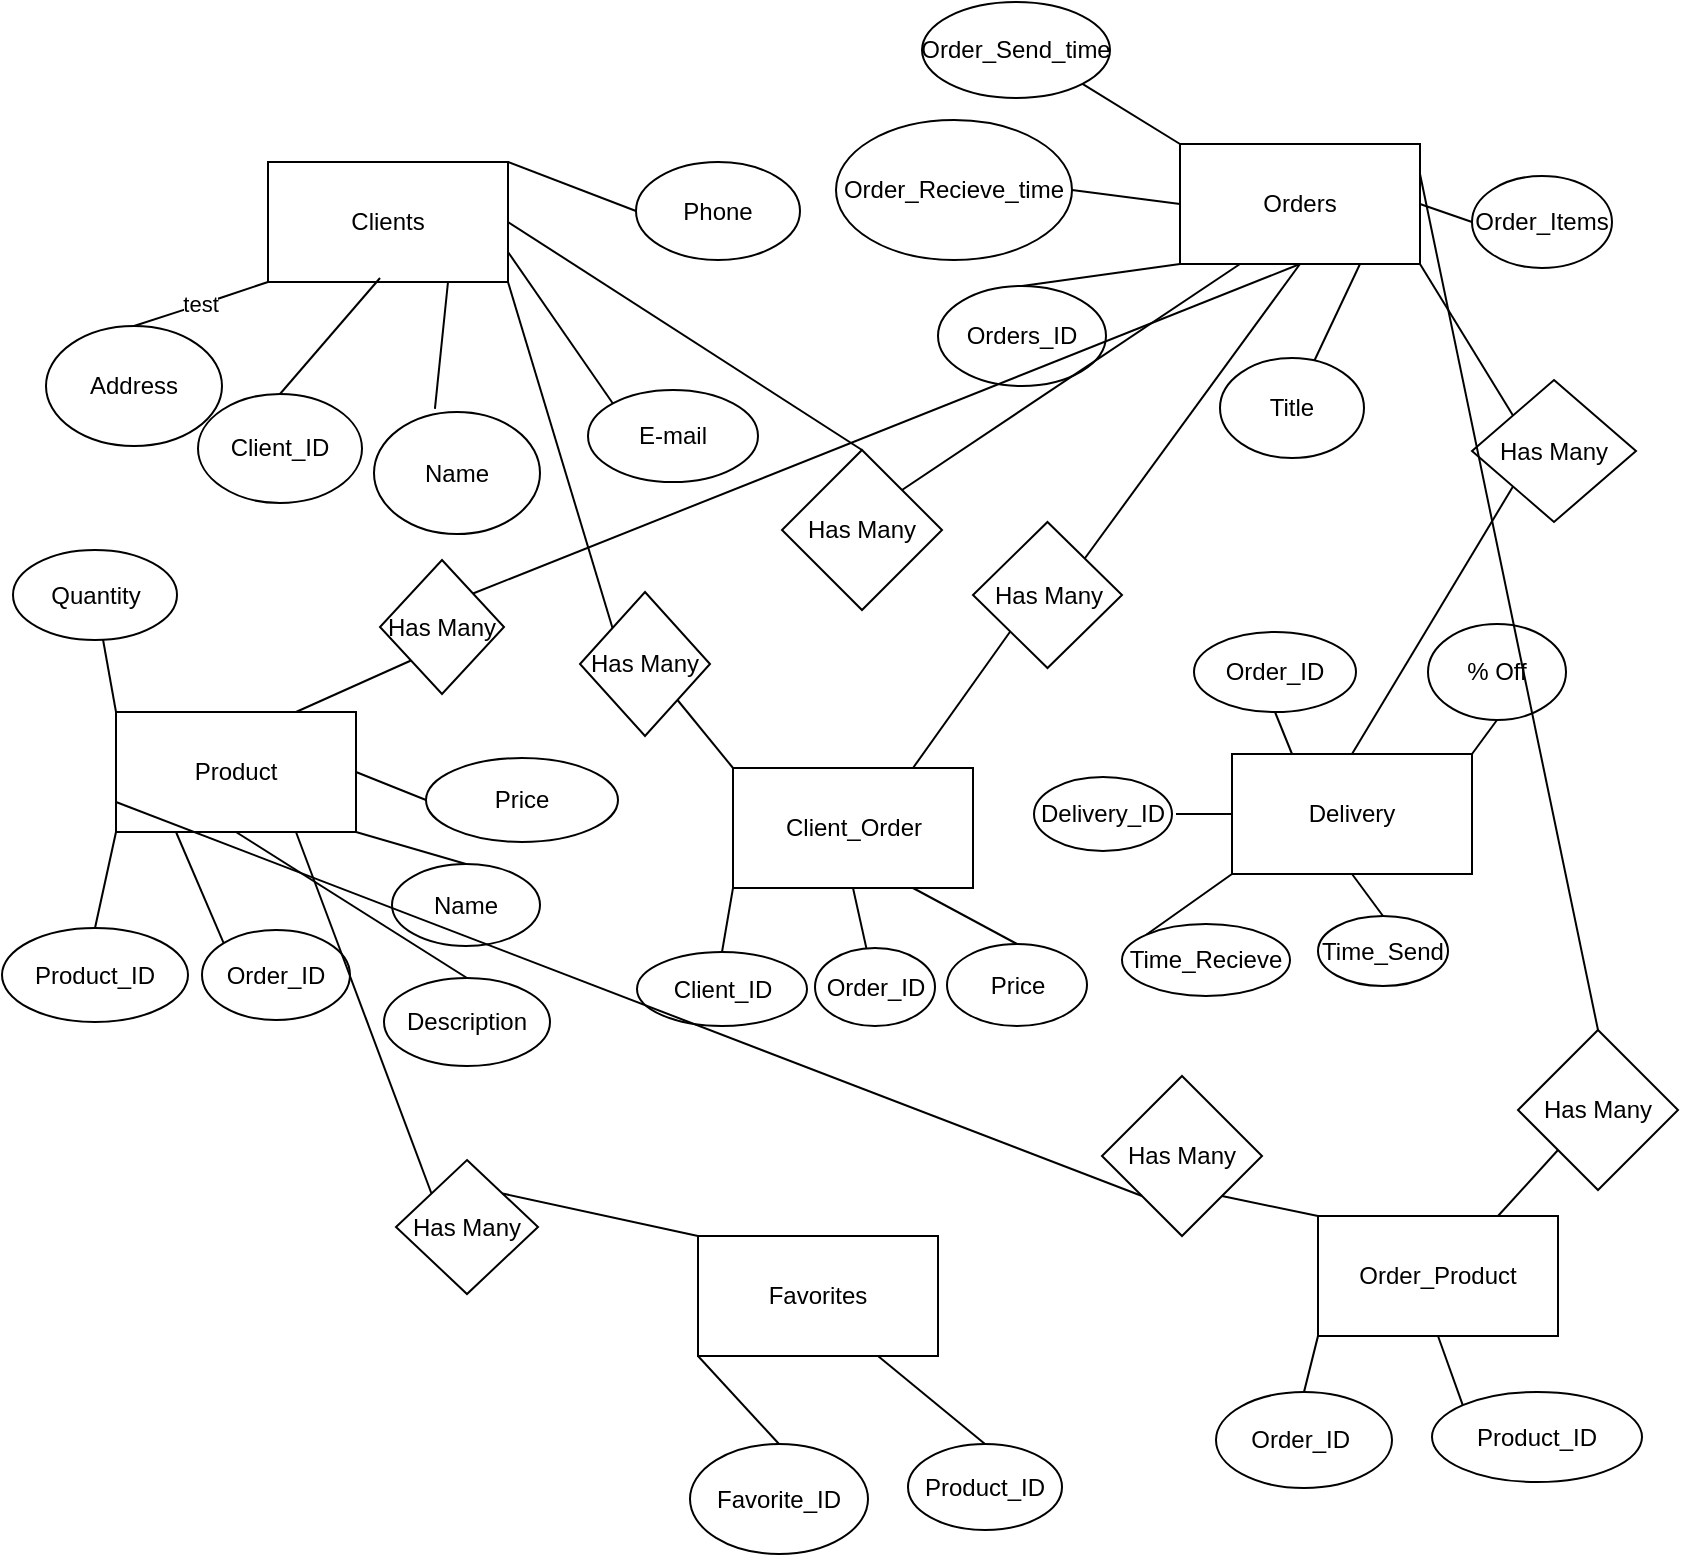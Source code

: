 <mxfile version="13.9.5" type="device" pages="3"><diagram id="uLTX1lCJUr5ZtQ8VdysG" name="conceptual"><mxGraphModel dx="1022" dy="775" grid="0" gridSize="10" guides="1" tooltips="1" connect="1" arrows="1" fold="1" page="1" pageScale="1" pageWidth="850" pageHeight="1100" math="0" shadow="0"><root><mxCell id="V4UE_B5dl6rUkUvtkfl4-0"/><mxCell id="V4UE_B5dl6rUkUvtkfl4-1" parent="V4UE_B5dl6rUkUvtkfl4-0"/><mxCell id="V4UE_B5dl6rUkUvtkfl4-2" value="Clients" style="rounded=0;whiteSpace=wrap;html=1;" parent="V4UE_B5dl6rUkUvtkfl4-1" vertex="1"><mxGeometry x="141" y="98" width="120" height="60" as="geometry"/></mxCell><mxCell id="V4UE_B5dl6rUkUvtkfl4-3" value="Client_ID" style="ellipse;whiteSpace=wrap;html=1;" parent="V4UE_B5dl6rUkUvtkfl4-1" vertex="1"><mxGeometry x="106" y="214" width="82" height="54.5" as="geometry"/></mxCell><mxCell id="V4UE_B5dl6rUkUvtkfl4-5" value="" style="endArrow=none;html=1;exitX=0.5;exitY=0;exitDx=0;exitDy=0;" parent="V4UE_B5dl6rUkUvtkfl4-1" source="V4UE_B5dl6rUkUvtkfl4-3" edge="1"><mxGeometry width="50" height="50" relative="1" as="geometry"><mxPoint x="194.587" y="232.87" as="sourcePoint"/><mxPoint x="197" y="156" as="targetPoint"/><Array as="points"/></mxGeometry></mxCell><mxCell id="V4UE_B5dl6rUkUvtkfl4-7" value="" style="endArrow=none;html=1;entryX=0.75;entryY=1;entryDx=0;entryDy=0;exitX=0.367;exitY=-0.025;exitDx=0;exitDy=0;exitPerimeter=0;" parent="V4UE_B5dl6rUkUvtkfl4-1" source="V4UE_B5dl6rUkUvtkfl4-8" target="V4UE_B5dl6rUkUvtkfl4-2" edge="1"><mxGeometry width="50" height="50" relative="1" as="geometry"><mxPoint x="282" y="237" as="sourcePoint"/><mxPoint x="544" y="240" as="targetPoint"/></mxGeometry></mxCell><mxCell id="V4UE_B5dl6rUkUvtkfl4-8" value="Name" style="ellipse;whiteSpace=wrap;html=1;" parent="V4UE_B5dl6rUkUvtkfl4-1" vertex="1"><mxGeometry x="194" y="223" width="83" height="61" as="geometry"/></mxCell><mxCell id="utirNrAGihdilVj9vRhT-0" value="" style="endArrow=none;html=1;entryX=1;entryY=0.75;entryDx=0;entryDy=0;exitX=0;exitY=0;exitDx=0;exitDy=0;" parent="V4UE_B5dl6rUkUvtkfl4-1" source="utirNrAGihdilVj9vRhT-1" target="V4UE_B5dl6rUkUvtkfl4-2" edge="1"><mxGeometry width="50" height="50" relative="1" as="geometry"><mxPoint x="358" y="186" as="sourcePoint"/><mxPoint x="315" y="115" as="targetPoint"/></mxGeometry></mxCell><mxCell id="utirNrAGihdilVj9vRhT-1" value="E-mail" style="ellipse;whiteSpace=wrap;html=1;" parent="V4UE_B5dl6rUkUvtkfl4-1" vertex="1"><mxGeometry x="301" y="212" width="85" height="46" as="geometry"/></mxCell><mxCell id="UKPMfQ0-26wTVJDd7YQS-0" value="" style="endArrow=none;html=1;entryX=1;entryY=0;entryDx=0;entryDy=0;exitX=0;exitY=0.5;exitDx=0;exitDy=0;" parent="V4UE_B5dl6rUkUvtkfl4-1" source="UKPMfQ0-26wTVJDd7YQS-1" target="V4UE_B5dl6rUkUvtkfl4-2" edge="1"><mxGeometry width="50" height="50" relative="1" as="geometry"><mxPoint x="387" y="141" as="sourcePoint"/><mxPoint x="449" y="244" as="targetPoint"/></mxGeometry></mxCell><mxCell id="UKPMfQ0-26wTVJDd7YQS-1" value="Phone" style="ellipse;whiteSpace=wrap;html=1;" parent="V4UE_B5dl6rUkUvtkfl4-1" vertex="1"><mxGeometry x="325" y="98" width="82" height="49" as="geometry"/></mxCell><mxCell id="erV44_aKZF13cq0_io4W-0" value="Address" style="ellipse;whiteSpace=wrap;html=1;" parent="V4UE_B5dl6rUkUvtkfl4-1" vertex="1"><mxGeometry x="30" y="180" width="88" height="60" as="geometry"/></mxCell><mxCell id="mYvUrOUKvl1eMmnlK2W4-1" value="test" style="endArrow=none;html=1;entryX=0.5;entryY=0;entryDx=0;entryDy=0;exitX=0;exitY=1;exitDx=0;exitDy=0;" parent="V4UE_B5dl6rUkUvtkfl4-1" source="V4UE_B5dl6rUkUvtkfl4-2" target="erV44_aKZF13cq0_io4W-0" edge="1"><mxGeometry width="50" height="50" relative="1" as="geometry"><mxPoint x="399" y="294" as="sourcePoint"/><mxPoint x="449" y="244" as="targetPoint"/><Array as="points"><mxPoint x="108" y="169"/></Array></mxGeometry></mxCell><mxCell id="UZPzLXozctMhy_09a7sV-0" value="Orders" style="rounded=0;whiteSpace=wrap;html=1;" parent="V4UE_B5dl6rUkUvtkfl4-1" vertex="1"><mxGeometry x="597" y="89" width="120" height="60" as="geometry"/></mxCell><mxCell id="UZPzLXozctMhy_09a7sV-1" value="Orders_ID" style="ellipse;whiteSpace=wrap;html=1;" parent="V4UE_B5dl6rUkUvtkfl4-1" vertex="1"><mxGeometry x="476" y="160" width="84" height="50" as="geometry"/></mxCell><mxCell id="2cTo2NlsbHge1KN-rXXN-0" value="Title" style="ellipse;whiteSpace=wrap;html=1;" parent="V4UE_B5dl6rUkUvtkfl4-1" vertex="1"><mxGeometry x="617" y="196" width="72" height="50" as="geometry"/></mxCell><mxCell id="2cTo2NlsbHge1KN-rXXN-2" value="" style="endArrow=none;html=1;entryX=0;entryY=1;entryDx=0;entryDy=0;exitX=0.5;exitY=0;exitDx=0;exitDy=0;" parent="V4UE_B5dl6rUkUvtkfl4-1" source="UZPzLXozctMhy_09a7sV-1" target="UZPzLXozctMhy_09a7sV-0" edge="1"><mxGeometry width="50" height="50" relative="1" as="geometry"><mxPoint x="393" y="294" as="sourcePoint"/><mxPoint x="443" y="244" as="targetPoint"/></mxGeometry></mxCell><mxCell id="2cTo2NlsbHge1KN-rXXN-3" value="" style="endArrow=none;html=1;entryX=0.75;entryY=1;entryDx=0;entryDy=0;" parent="V4UE_B5dl6rUkUvtkfl4-1" source="2cTo2NlsbHge1KN-rXXN-0" target="UZPzLXozctMhy_09a7sV-0" edge="1"><mxGeometry width="50" height="50" relative="1" as="geometry"><mxPoint x="393" y="294" as="sourcePoint"/><mxPoint x="443" y="244" as="targetPoint"/></mxGeometry></mxCell><mxCell id="sVTd34g4Ig3LnyccyhRY-0" value="Order_Items" style="ellipse;whiteSpace=wrap;html=1;" parent="V4UE_B5dl6rUkUvtkfl4-1" vertex="1"><mxGeometry x="743" y="105" width="70" height="46" as="geometry"/></mxCell><mxCell id="sVTd34g4Ig3LnyccyhRY-1" value="" style="endArrow=none;html=1;entryX=1;entryY=0.5;entryDx=0;entryDy=0;exitX=0;exitY=0.5;exitDx=0;exitDy=0;" parent="V4UE_B5dl6rUkUvtkfl4-1" source="sVTd34g4Ig3LnyccyhRY-0" target="UZPzLXozctMhy_09a7sV-0" edge="1"><mxGeometry width="50" height="50" relative="1" as="geometry"><mxPoint x="393" y="294" as="sourcePoint"/><mxPoint x="443" y="244" as="targetPoint"/></mxGeometry></mxCell><mxCell id="EYGY8-a72o-8czjH5eSC-0" value="Order_Recieve_time" style="ellipse;whiteSpace=wrap;html=1;" parent="V4UE_B5dl6rUkUvtkfl4-1" vertex="1"><mxGeometry x="425" y="77" width="118" height="70" as="geometry"/></mxCell><mxCell id="EYGY8-a72o-8czjH5eSC-1" value="" style="endArrow=none;html=1;entryX=0;entryY=0.5;entryDx=0;entryDy=0;exitX=1;exitY=0.5;exitDx=0;exitDy=0;" parent="V4UE_B5dl6rUkUvtkfl4-1" source="EYGY8-a72o-8czjH5eSC-0" target="UZPzLXozctMhy_09a7sV-0" edge="1"><mxGeometry width="50" height="50" relative="1" as="geometry"><mxPoint x="393" y="294" as="sourcePoint"/><mxPoint x="443" y="244" as="targetPoint"/></mxGeometry></mxCell><mxCell id="EYGY8-a72o-8czjH5eSC-2" value="&lt;span&gt;Order_Send_time&lt;/span&gt;" style="ellipse;whiteSpace=wrap;html=1;" parent="V4UE_B5dl6rUkUvtkfl4-1" vertex="1"><mxGeometry x="468" y="18" width="94" height="48" as="geometry"/></mxCell><mxCell id="EYGY8-a72o-8czjH5eSC-4" value="" style="endArrow=none;html=1;entryX=0;entryY=0;entryDx=0;entryDy=0;exitX=1;exitY=1;exitDx=0;exitDy=0;" parent="V4UE_B5dl6rUkUvtkfl4-1" source="EYGY8-a72o-8czjH5eSC-2" target="UZPzLXozctMhy_09a7sV-0" edge="1"><mxGeometry width="50" height="50" relative="1" as="geometry"><mxPoint x="393" y="294" as="sourcePoint"/><mxPoint x="443" y="244" as="targetPoint"/></mxGeometry></mxCell><mxCell id="EYGY8-a72o-8czjH5eSC-6" value="Has Many" style="rhombus;whiteSpace=wrap;html=1;" parent="V4UE_B5dl6rUkUvtkfl4-1" vertex="1"><mxGeometry x="398" y="242" width="80" height="80" as="geometry"/></mxCell><mxCell id="EYGY8-a72o-8czjH5eSC-7" value="" style="endArrow=none;html=1;entryX=1;entryY=0.5;entryDx=0;entryDy=0;exitX=0.5;exitY=0;exitDx=0;exitDy=0;" parent="V4UE_B5dl6rUkUvtkfl4-1" source="EYGY8-a72o-8czjH5eSC-6" target="V4UE_B5dl6rUkUvtkfl4-2" edge="1"><mxGeometry width="50" height="50" relative="1" as="geometry"><mxPoint x="393" y="294" as="sourcePoint"/><mxPoint x="265" y="130" as="targetPoint"/></mxGeometry></mxCell><mxCell id="EYGY8-a72o-8czjH5eSC-8" value="" style="endArrow=none;html=1;entryX=0.25;entryY=1;entryDx=0;entryDy=0;exitX=1;exitY=0;exitDx=0;exitDy=0;" parent="V4UE_B5dl6rUkUvtkfl4-1" source="EYGY8-a72o-8czjH5eSC-6" target="UZPzLXozctMhy_09a7sV-0" edge="1"><mxGeometry width="50" height="50" relative="1" as="geometry"><mxPoint x="393" y="294" as="sourcePoint"/><mxPoint x="443" y="244" as="targetPoint"/></mxGeometry></mxCell><mxCell id="t-dnExVNBHu8R88R1Xwa-0" value="Product" style="rounded=0;whiteSpace=wrap;html=1;" parent="V4UE_B5dl6rUkUvtkfl4-1" vertex="1"><mxGeometry x="65" y="373" width="120" height="60" as="geometry"/></mxCell><mxCell id="DBI4jLhs9RibsVm_Lzsq-0" value="Product_ID" style="ellipse;whiteSpace=wrap;html=1;" parent="V4UE_B5dl6rUkUvtkfl4-1" vertex="1"><mxGeometry x="8" y="481" width="93" height="47" as="geometry"/></mxCell><mxCell id="DBI4jLhs9RibsVm_Lzsq-1" value="" style="endArrow=none;html=1;entryX=0;entryY=1;entryDx=0;entryDy=0;exitX=0.5;exitY=0;exitDx=0;exitDy=0;" parent="V4UE_B5dl6rUkUvtkfl4-1" source="DBI4jLhs9RibsVm_Lzsq-0" target="t-dnExVNBHu8R88R1Xwa-0" edge="1"><mxGeometry width="50" height="50" relative="1" as="geometry"><mxPoint x="393" y="453" as="sourcePoint"/><mxPoint x="443" y="403" as="targetPoint"/></mxGeometry></mxCell><mxCell id="DBI4jLhs9RibsVm_Lzsq-2" value="Name" style="ellipse;whiteSpace=wrap;html=1;" parent="V4UE_B5dl6rUkUvtkfl4-1" vertex="1"><mxGeometry x="203" y="449" width="74" height="41" as="geometry"/></mxCell><mxCell id="DBI4jLhs9RibsVm_Lzsq-3" value="Order_ID" style="ellipse;whiteSpace=wrap;html=1;" parent="V4UE_B5dl6rUkUvtkfl4-1" vertex="1"><mxGeometry x="108" y="482" width="74" height="45" as="geometry"/></mxCell><mxCell id="DBI4jLhs9RibsVm_Lzsq-4" value="" style="endArrow=none;html=1;entryX=0.25;entryY=1;entryDx=0;entryDy=0;exitX=0;exitY=0;exitDx=0;exitDy=0;" parent="V4UE_B5dl6rUkUvtkfl4-1" source="DBI4jLhs9RibsVm_Lzsq-3" target="t-dnExVNBHu8R88R1Xwa-0" edge="1"><mxGeometry width="50" height="50" relative="1" as="geometry"><mxPoint x="393" y="453" as="sourcePoint"/><mxPoint x="443" y="403" as="targetPoint"/></mxGeometry></mxCell><mxCell id="ZZ3ZRHkZU0GvOvQXqEBO-0" value="" style="endArrow=none;html=1;entryX=1;entryY=1;entryDx=0;entryDy=0;exitX=0.5;exitY=0;exitDx=0;exitDy=0;" parent="V4UE_B5dl6rUkUvtkfl4-1" source="DBI4jLhs9RibsVm_Lzsq-2" target="t-dnExVNBHu8R88R1Xwa-0" edge="1"><mxGeometry width="50" height="50" relative="1" as="geometry"><mxPoint x="393" y="453" as="sourcePoint"/><mxPoint x="443" y="403" as="targetPoint"/></mxGeometry></mxCell><mxCell id="ZZ3ZRHkZU0GvOvQXqEBO-1" value="Description" style="ellipse;whiteSpace=wrap;html=1;" parent="V4UE_B5dl6rUkUvtkfl4-1" vertex="1"><mxGeometry x="199" y="506" width="83" height="44" as="geometry"/></mxCell><mxCell id="ZZ3ZRHkZU0GvOvQXqEBO-2" value="" style="endArrow=none;html=1;entryX=0.5;entryY=1;entryDx=0;entryDy=0;exitX=0.5;exitY=0;exitDx=0;exitDy=0;" parent="V4UE_B5dl6rUkUvtkfl4-1" source="ZZ3ZRHkZU0GvOvQXqEBO-1" target="t-dnExVNBHu8R88R1Xwa-0" edge="1"><mxGeometry width="50" height="50" relative="1" as="geometry"><mxPoint x="393" y="453" as="sourcePoint"/><mxPoint x="443" y="403" as="targetPoint"/></mxGeometry></mxCell><mxCell id="ZZ3ZRHkZU0GvOvQXqEBO-3" value="Price" style="ellipse;whiteSpace=wrap;html=1;" parent="V4UE_B5dl6rUkUvtkfl4-1" vertex="1"><mxGeometry x="220" y="396" width="96" height="42" as="geometry"/></mxCell><mxCell id="ZZ3ZRHkZU0GvOvQXqEBO-4" value="" style="endArrow=none;html=1;entryX=1;entryY=0.5;entryDx=0;entryDy=0;exitX=0;exitY=0.5;exitDx=0;exitDy=0;" parent="V4UE_B5dl6rUkUvtkfl4-1" source="ZZ3ZRHkZU0GvOvQXqEBO-3" target="t-dnExVNBHu8R88R1Xwa-0" edge="1"><mxGeometry width="50" height="50" relative="1" as="geometry"><mxPoint x="393" y="453" as="sourcePoint"/><mxPoint x="186" y="410" as="targetPoint"/></mxGeometry></mxCell><mxCell id="ZZ3ZRHkZU0GvOvQXqEBO-5" value="Client_Order" style="rounded=0;whiteSpace=wrap;html=1;" parent="V4UE_B5dl6rUkUvtkfl4-1" vertex="1"><mxGeometry x="373.5" y="401" width="120" height="60" as="geometry"/></mxCell><mxCell id="w2emPNN_6AhwVCYSzcVy-0" value="Client_ID" style="ellipse;whiteSpace=wrap;html=1;" parent="V4UE_B5dl6rUkUvtkfl4-1" vertex="1"><mxGeometry x="325.5" y="493" width="85" height="37" as="geometry"/></mxCell><mxCell id="w2emPNN_6AhwVCYSzcVy-1" value="" style="endArrow=none;html=1;entryX=0;entryY=1;entryDx=0;entryDy=0;exitX=0.5;exitY=0;exitDx=0;exitDy=0;" parent="V4UE_B5dl6rUkUvtkfl4-1" source="w2emPNN_6AhwVCYSzcVy-0" target="ZZ3ZRHkZU0GvOvQXqEBO-5" edge="1"><mxGeometry width="50" height="50" relative="1" as="geometry"><mxPoint x="393.5" y="400" as="sourcePoint"/><mxPoint x="443.5" y="350" as="targetPoint"/></mxGeometry></mxCell><mxCell id="w2emPNN_6AhwVCYSzcVy-2" value="" style="endArrow=none;html=1;exitX=0.5;exitY=1;exitDx=0;exitDy=0;" parent="V4UE_B5dl6rUkUvtkfl4-1" source="ZZ3ZRHkZU0GvOvQXqEBO-5" target="w2emPNN_6AhwVCYSzcVy-3" edge="1"><mxGeometry width="50" height="50" relative="1" as="geometry"><mxPoint x="393.5" y="400" as="sourcePoint"/><mxPoint x="443.5" y="350" as="targetPoint"/></mxGeometry></mxCell><mxCell id="w2emPNN_6AhwVCYSzcVy-3" value="Order_ID" style="ellipse;whiteSpace=wrap;html=1;" parent="V4UE_B5dl6rUkUvtkfl4-1" vertex="1"><mxGeometry x="414.5" y="491" width="60" height="39" as="geometry"/></mxCell><mxCell id="w2emPNN_6AhwVCYSzcVy-4" value="Price&lt;br&gt;" style="ellipse;whiteSpace=wrap;html=1;" parent="V4UE_B5dl6rUkUvtkfl4-1" vertex="1"><mxGeometry x="480.5" y="489" width="70" height="41" as="geometry"/></mxCell><mxCell id="w2emPNN_6AhwVCYSzcVy-5" value="" style="endArrow=none;html=1;exitX=0.75;exitY=1;exitDx=0;exitDy=0;entryX=0.5;entryY=0;entryDx=0;entryDy=0;" parent="V4UE_B5dl6rUkUvtkfl4-1" source="ZZ3ZRHkZU0GvOvQXqEBO-5" target="w2emPNN_6AhwVCYSzcVy-4" edge="1"><mxGeometry width="50" height="50" relative="1" as="geometry"><mxPoint x="393.5" y="393" as="sourcePoint"/><mxPoint x="443.5" y="343" as="targetPoint"/></mxGeometry></mxCell><mxCell id="KZeR8JY0rJHxhD0mC-zt-1" value="Has Many" style="rhombus;whiteSpace=wrap;html=1;" parent="V4UE_B5dl6rUkUvtkfl4-1" vertex="1"><mxGeometry x="297" y="313" width="65" height="72" as="geometry"/></mxCell><mxCell id="KZeR8JY0rJHxhD0mC-zt-2" value="" style="endArrow=none;html=1;entryX=1;entryY=1;entryDx=0;entryDy=0;exitX=0;exitY=0;exitDx=0;exitDy=0;" parent="V4UE_B5dl6rUkUvtkfl4-1" source="KZeR8JY0rJHxhD0mC-zt-1" target="V4UE_B5dl6rUkUvtkfl4-2" edge="1"><mxGeometry width="50" height="50" relative="1" as="geometry"><mxPoint x="393" y="353" as="sourcePoint"/><mxPoint x="443" y="303" as="targetPoint"/></mxGeometry></mxCell><mxCell id="KZeR8JY0rJHxhD0mC-zt-3" value="" style="endArrow=none;html=1;exitX=1;exitY=1;exitDx=0;exitDy=0;entryX=0;entryY=0;entryDx=0;entryDy=0;" parent="V4UE_B5dl6rUkUvtkfl4-1" source="KZeR8JY0rJHxhD0mC-zt-1" target="ZZ3ZRHkZU0GvOvQXqEBO-5" edge="1"><mxGeometry width="50" height="50" relative="1" as="geometry"><mxPoint x="393" y="353" as="sourcePoint"/><mxPoint x="443" y="303" as="targetPoint"/></mxGeometry></mxCell><mxCell id="KZeR8JY0rJHxhD0mC-zt-4" value="Has Many" style="rhombus;whiteSpace=wrap;html=1;" parent="V4UE_B5dl6rUkUvtkfl4-1" vertex="1"><mxGeometry x="493.5" y="278" width="74.5" height="73" as="geometry"/></mxCell><mxCell id="KZeR8JY0rJHxhD0mC-zt-5" value="" style="endArrow=none;html=1;entryX=0.5;entryY=1;entryDx=0;entryDy=0;exitX=1;exitY=0;exitDx=0;exitDy=0;" parent="V4UE_B5dl6rUkUvtkfl4-1" source="KZeR8JY0rJHxhD0mC-zt-4" target="UZPzLXozctMhy_09a7sV-0" edge="1"><mxGeometry width="50" height="50" relative="1" as="geometry"><mxPoint x="393" y="353" as="sourcePoint"/><mxPoint x="443" y="303" as="targetPoint"/></mxGeometry></mxCell><mxCell id="KZeR8JY0rJHxhD0mC-zt-6" value="" style="endArrow=none;html=1;entryX=0;entryY=1;entryDx=0;entryDy=0;exitX=0.75;exitY=0;exitDx=0;exitDy=0;" parent="V4UE_B5dl6rUkUvtkfl4-1" source="ZZ3ZRHkZU0GvOvQXqEBO-5" target="KZeR8JY0rJHxhD0mC-zt-4" edge="1"><mxGeometry width="50" height="50" relative="1" as="geometry"><mxPoint x="393" y="353" as="sourcePoint"/><mxPoint x="443" y="303" as="targetPoint"/></mxGeometry></mxCell><mxCell id="XS2RdvkpMVP33sLi1OKp-0" value="Has Many" style="rhombus;whiteSpace=wrap;html=1;" parent="V4UE_B5dl6rUkUvtkfl4-1" vertex="1"><mxGeometry x="197" y="297" width="62" height="67" as="geometry"/></mxCell><mxCell id="XS2RdvkpMVP33sLi1OKp-2" value="" style="endArrow=none;html=1;entryX=0.5;entryY=1;entryDx=0;entryDy=0;exitX=1;exitY=0;exitDx=0;exitDy=0;" parent="V4UE_B5dl6rUkUvtkfl4-1" source="XS2RdvkpMVP33sLi1OKp-0" target="UZPzLXozctMhy_09a7sV-0" edge="1"><mxGeometry width="50" height="50" relative="1" as="geometry"><mxPoint x="393" y="353" as="sourcePoint"/><mxPoint x="443" y="303" as="targetPoint"/></mxGeometry></mxCell><mxCell id="XS2RdvkpMVP33sLi1OKp-7" value="" style="endArrow=none;html=1;exitX=0;exitY=1;exitDx=0;exitDy=0;entryX=0.75;entryY=0;entryDx=0;entryDy=0;" parent="V4UE_B5dl6rUkUvtkfl4-1" source="XS2RdvkpMVP33sLi1OKp-0" target="t-dnExVNBHu8R88R1Xwa-0" edge="1"><mxGeometry width="50" height="50" relative="1" as="geometry"><mxPoint x="393" y="353" as="sourcePoint"/><mxPoint x="443" y="303" as="targetPoint"/></mxGeometry></mxCell><mxCell id="XJE5bPhc0sjHKVfFNkIg-0" value="Delivery" style="rounded=0;whiteSpace=wrap;html=1;" parent="V4UE_B5dl6rUkUvtkfl4-1" vertex="1"><mxGeometry x="623" y="394" width="120" height="60" as="geometry"/></mxCell><mxCell id="DzkNGu6H8jSIhHkUozwH-1" value="% Off" style="ellipse;whiteSpace=wrap;html=1;" parent="V4UE_B5dl6rUkUvtkfl4-1" vertex="1"><mxGeometry x="721" y="329" width="69" height="48" as="geometry"/></mxCell><mxCell id="DzkNGu6H8jSIhHkUozwH-2" value="Time_Recieve" style="ellipse;whiteSpace=wrap;html=1;" parent="V4UE_B5dl6rUkUvtkfl4-1" vertex="1"><mxGeometry x="568" y="479" width="84" height="36" as="geometry"/></mxCell><mxCell id="DzkNGu6H8jSIhHkUozwH-3" value="Order_ID" style="ellipse;whiteSpace=wrap;html=1;" parent="V4UE_B5dl6rUkUvtkfl4-1" vertex="1"><mxGeometry x="604" y="333" width="81" height="40" as="geometry"/></mxCell><mxCell id="DzkNGu6H8jSIhHkUozwH-4" value="Delivery_ID" style="ellipse;whiteSpace=wrap;html=1;" parent="V4UE_B5dl6rUkUvtkfl4-1" vertex="1"><mxGeometry x="524" y="405.5" width="69" height="37" as="geometry"/></mxCell><mxCell id="DzkNGu6H8jSIhHkUozwH-5" value="" style="endArrow=none;html=1;entryX=0;entryY=0.5;entryDx=0;entryDy=0;" parent="V4UE_B5dl6rUkUvtkfl4-1" target="XJE5bPhc0sjHKVfFNkIg-0" edge="1"><mxGeometry width="50" height="50" relative="1" as="geometry"><mxPoint x="595" y="424" as="sourcePoint"/><mxPoint x="443" y="364" as="targetPoint"/></mxGeometry></mxCell><mxCell id="dcr1arYyqGkmPT54Qw6W-0" value="" style="endArrow=none;html=1;entryX=0.25;entryY=0;entryDx=0;entryDy=0;exitX=0.5;exitY=1;exitDx=0;exitDy=0;" parent="V4UE_B5dl6rUkUvtkfl4-1" source="DzkNGu6H8jSIhHkUozwH-3" target="XJE5bPhc0sjHKVfFNkIg-0" edge="1"><mxGeometry width="50" height="50" relative="1" as="geometry"><mxPoint x="393" y="414" as="sourcePoint"/><mxPoint x="443" y="364" as="targetPoint"/></mxGeometry></mxCell><mxCell id="RRXOe9k4EekDY4loAkcO-0" value="" style="endArrow=none;html=1;entryX=0;entryY=1;entryDx=0;entryDy=0;exitX=0;exitY=0;exitDx=0;exitDy=0;" parent="V4UE_B5dl6rUkUvtkfl4-1" source="DzkNGu6H8jSIhHkUozwH-2" target="XJE5bPhc0sjHKVfFNkIg-0" edge="1"><mxGeometry width="50" height="50" relative="1" as="geometry"><mxPoint x="393" y="414" as="sourcePoint"/><mxPoint x="443" y="364" as="targetPoint"/></mxGeometry></mxCell><mxCell id="RRXOe9k4EekDY4loAkcO-1" value="Time_Send" style="ellipse;whiteSpace=wrap;html=1;" parent="V4UE_B5dl6rUkUvtkfl4-1" vertex="1"><mxGeometry x="666" y="475" width="65" height="35" as="geometry"/></mxCell><mxCell id="RRXOe9k4EekDY4loAkcO-2" value="" style="endArrow=none;html=1;entryX=0.5;entryY=0;entryDx=0;entryDy=0;exitX=0.75;exitY=1;exitDx=0;exitDy=0;" parent="V4UE_B5dl6rUkUvtkfl4-1" source="sKt9wMYmuIJXrOs_wAS8-0" target="CNYfGZUDyjnjE9zqdBIL-1" edge="1"><mxGeometry width="50" height="50" relative="1" as="geometry"><mxPoint x="500.5" y="642" as="sourcePoint"/><mxPoint x="550.5" y="592" as="targetPoint"/><Array as="points"/></mxGeometry></mxCell><mxCell id="RRXOe9k4EekDY4loAkcO-3" value="" style="endArrow=none;html=1;entryX=0.5;entryY=1;entryDx=0;entryDy=0;exitX=0.5;exitY=0;exitDx=0;exitDy=0;" parent="V4UE_B5dl6rUkUvtkfl4-1" source="RRXOe9k4EekDY4loAkcO-1" target="XJE5bPhc0sjHKVfFNkIg-0" edge="1"><mxGeometry width="50" height="50" relative="1" as="geometry"><mxPoint x="393" y="414" as="sourcePoint"/><mxPoint x="443" y="364" as="targetPoint"/></mxGeometry></mxCell><mxCell id="v0Hgqk-YW7pW2hA9e4-S-0" value="" style="endArrow=none;html=1;entryX=0.5;entryY=1;entryDx=0;entryDy=0;exitX=1;exitY=0;exitDx=0;exitDy=0;" parent="V4UE_B5dl6rUkUvtkfl4-1" source="XJE5bPhc0sjHKVfFNkIg-0" target="DzkNGu6H8jSIhHkUozwH-1" edge="1"><mxGeometry width="50" height="50" relative="1" as="geometry"><mxPoint x="393" y="414" as="sourcePoint"/><mxPoint x="443" y="364" as="targetPoint"/></mxGeometry></mxCell><mxCell id="sKt9wMYmuIJXrOs_wAS8-0" value="Favorites" style="rounded=0;whiteSpace=wrap;html=1;" parent="V4UE_B5dl6rUkUvtkfl4-1" vertex="1"><mxGeometry x="356" y="635" width="120" height="60" as="geometry"/></mxCell><mxCell id="CNYfGZUDyjnjE9zqdBIL-0" value="Favorite_ID" style="ellipse;whiteSpace=wrap;html=1;" parent="V4UE_B5dl6rUkUvtkfl4-1" vertex="1"><mxGeometry x="352" y="739" width="89" height="55" as="geometry"/></mxCell><mxCell id="CNYfGZUDyjnjE9zqdBIL-1" value="Product_ID" style="ellipse;whiteSpace=wrap;html=1;" parent="V4UE_B5dl6rUkUvtkfl4-1" vertex="1"><mxGeometry x="461" y="739" width="77" height="43" as="geometry"/></mxCell><mxCell id="CNYfGZUDyjnjE9zqdBIL-2" value="" style="endArrow=none;html=1;exitX=0;exitY=1;exitDx=0;exitDy=0;entryX=0.5;entryY=0;entryDx=0;entryDy=0;" parent="V4UE_B5dl6rUkUvtkfl4-1" source="sKt9wMYmuIJXrOs_wAS8-0" target="CNYfGZUDyjnjE9zqdBIL-0" edge="1"><mxGeometry width="50" height="50" relative="1" as="geometry"><mxPoint x="393" y="573" as="sourcePoint"/><mxPoint x="443" y="523" as="targetPoint"/></mxGeometry></mxCell><mxCell id="AfsmJARH9ahcJJpGGc0--0" value="Has Many" style="rhombus;whiteSpace=wrap;html=1;" parent="V4UE_B5dl6rUkUvtkfl4-1" vertex="1"><mxGeometry x="743" y="207" width="82" height="71" as="geometry"/></mxCell><mxCell id="AfsmJARH9ahcJJpGGc0--1" value="" style="endArrow=none;html=1;entryX=1;entryY=1;entryDx=0;entryDy=0;exitX=0;exitY=0;exitDx=0;exitDy=0;" parent="V4UE_B5dl6rUkUvtkfl4-1" source="AfsmJARH9ahcJJpGGc0--0" target="UZPzLXozctMhy_09a7sV-0" edge="1"><mxGeometry width="50" height="50" relative="1" as="geometry"><mxPoint x="387" y="308" as="sourcePoint"/><mxPoint x="443" y="258" as="targetPoint"/><Array as="points"/></mxGeometry></mxCell><mxCell id="AfsmJARH9ahcJJpGGc0--2" value="" style="endArrow=none;html=1;exitX=0;exitY=1;exitDx=0;exitDy=0;entryX=0.5;entryY=0;entryDx=0;entryDy=0;" parent="V4UE_B5dl6rUkUvtkfl4-1" source="AfsmJARH9ahcJJpGGc0--0" target="XJE5bPhc0sjHKVfFNkIg-0" edge="1"><mxGeometry width="50" height="50" relative="1" as="geometry"><mxPoint x="393" y="308" as="sourcePoint"/><mxPoint x="443" y="258" as="targetPoint"/></mxGeometry></mxCell><mxCell id="SRrPouJMXJVbNzvtenlN-0" value="Has Many" style="rhombus;whiteSpace=wrap;html=1;" parent="V4UE_B5dl6rUkUvtkfl4-1" vertex="1"><mxGeometry x="205" y="597" width="71" height="67" as="geometry"/></mxCell><mxCell id="SRrPouJMXJVbNzvtenlN-1" value="" style="endArrow=none;html=1;entryX=0.75;entryY=1;entryDx=0;entryDy=0;exitX=0;exitY=0;exitDx=0;exitDy=0;" parent="V4UE_B5dl6rUkUvtkfl4-1" source="SRrPouJMXJVbNzvtenlN-0" target="t-dnExVNBHu8R88R1Xwa-0" edge="1"><mxGeometry width="50" height="50" relative="1" as="geometry"><mxPoint x="393" y="732" as="sourcePoint"/><mxPoint x="443" y="682" as="targetPoint"/></mxGeometry></mxCell><mxCell id="SRrPouJMXJVbNzvtenlN-3" value="" style="endArrow=none;html=1;exitX=1;exitY=0;exitDx=0;exitDy=0;entryX=0;entryY=0;entryDx=0;entryDy=0;" parent="V4UE_B5dl6rUkUvtkfl4-1" source="SRrPouJMXJVbNzvtenlN-0" target="sKt9wMYmuIJXrOs_wAS8-0" edge="1"><mxGeometry width="50" height="50" relative="1" as="geometry"><mxPoint x="393" y="626" as="sourcePoint"/><mxPoint x="347" y="595" as="targetPoint"/></mxGeometry></mxCell><mxCell id="pmqjWGsuOs7rwPOt-yP5-0" value="Order_Product" style="rounded=0;whiteSpace=wrap;html=1;" parent="V4UE_B5dl6rUkUvtkfl4-1" vertex="1"><mxGeometry x="666" y="625" width="120" height="60" as="geometry"/></mxCell><mxCell id="pmqjWGsuOs7rwPOt-yP5-1" value="Order_ID&amp;nbsp;" style="ellipse;whiteSpace=wrap;html=1;" parent="V4UE_B5dl6rUkUvtkfl4-1" vertex="1"><mxGeometry x="615" y="713" width="88" height="48" as="geometry"/></mxCell><mxCell id="pmqjWGsuOs7rwPOt-yP5-2" value="Product_ID" style="ellipse;whiteSpace=wrap;html=1;" parent="V4UE_B5dl6rUkUvtkfl4-1" vertex="1"><mxGeometry x="723" y="713" width="105" height="45" as="geometry"/></mxCell><mxCell id="pmqjWGsuOs7rwPOt-yP5-3" value="" style="endArrow=none;html=1;entryX=0;entryY=1;entryDx=0;entryDy=0;exitX=0.5;exitY=0;exitDx=0;exitDy=0;" parent="V4UE_B5dl6rUkUvtkfl4-1" source="pmqjWGsuOs7rwPOt-yP5-1" target="pmqjWGsuOs7rwPOt-yP5-0" edge="1"><mxGeometry width="50" height="50" relative="1" as="geometry"><mxPoint x="399" y="422" as="sourcePoint"/><mxPoint x="449" y="372" as="targetPoint"/></mxGeometry></mxCell><mxCell id="pmqjWGsuOs7rwPOt-yP5-4" value="" style="endArrow=none;html=1;entryX=0.5;entryY=1;entryDx=0;entryDy=0;exitX=0;exitY=0;exitDx=0;exitDy=0;" parent="V4UE_B5dl6rUkUvtkfl4-1" source="pmqjWGsuOs7rwPOt-yP5-2" target="pmqjWGsuOs7rwPOt-yP5-0" edge="1"><mxGeometry width="50" height="50" relative="1" as="geometry"><mxPoint x="399" y="422" as="sourcePoint"/><mxPoint x="449" y="372" as="targetPoint"/></mxGeometry></mxCell><mxCell id="pmqjWGsuOs7rwPOt-yP5-5" value="Has Many" style="rhombus;whiteSpace=wrap;html=1;" parent="V4UE_B5dl6rUkUvtkfl4-1" vertex="1"><mxGeometry x="766" y="532" width="80" height="80" as="geometry"/></mxCell><mxCell id="pmqjWGsuOs7rwPOt-yP5-6" value="Has Many" style="rhombus;whiteSpace=wrap;html=1;" parent="V4UE_B5dl6rUkUvtkfl4-1" vertex="1"><mxGeometry x="558" y="555" width="80" height="80" as="geometry"/></mxCell><mxCell id="pmqjWGsuOs7rwPOt-yP5-7" value="" style="endArrow=none;html=1;entryX=1;entryY=0.25;entryDx=0;entryDy=0;exitX=0.5;exitY=0;exitDx=0;exitDy=0;" parent="V4UE_B5dl6rUkUvtkfl4-1" source="pmqjWGsuOs7rwPOt-yP5-5" target="UZPzLXozctMhy_09a7sV-0" edge="1"><mxGeometry width="50" height="50" relative="1" as="geometry"><mxPoint x="399" y="422" as="sourcePoint"/><mxPoint x="449" y="372" as="targetPoint"/></mxGeometry></mxCell><mxCell id="pmqjWGsuOs7rwPOt-yP5-10" value="" style="endArrow=none;html=1;entryX=0;entryY=0.75;entryDx=0;entryDy=0;exitX=0;exitY=1;exitDx=0;exitDy=0;" parent="V4UE_B5dl6rUkUvtkfl4-1" source="pmqjWGsuOs7rwPOt-yP5-6" target="t-dnExVNBHu8R88R1Xwa-0" edge="1"><mxGeometry width="50" height="50" relative="1" as="geometry"><mxPoint x="399" y="599" as="sourcePoint"/><mxPoint x="449" y="549" as="targetPoint"/></mxGeometry></mxCell><mxCell id="pmqjWGsuOs7rwPOt-yP5-12" value="" style="endArrow=none;html=1;exitX=0;exitY=0;exitDx=0;exitDy=0;entryX=1;entryY=1;entryDx=0;entryDy=0;" parent="V4UE_B5dl6rUkUvtkfl4-1" source="pmqjWGsuOs7rwPOt-yP5-0" target="pmqjWGsuOs7rwPOt-yP5-6" edge="1"><mxGeometry width="50" height="50" relative="1" as="geometry"><mxPoint x="399" y="599" as="sourcePoint"/><mxPoint x="449" y="549" as="targetPoint"/></mxGeometry></mxCell><mxCell id="pmqjWGsuOs7rwPOt-yP5-13" value="" style="endArrow=none;html=1;entryX=0;entryY=1;entryDx=0;entryDy=0;exitX=0.75;exitY=0;exitDx=0;exitDy=0;" parent="V4UE_B5dl6rUkUvtkfl4-1" source="pmqjWGsuOs7rwPOt-yP5-0" target="pmqjWGsuOs7rwPOt-yP5-5" edge="1"><mxGeometry width="50" height="50" relative="1" as="geometry"><mxPoint x="399" y="599" as="sourcePoint"/><mxPoint x="449" y="549" as="targetPoint"/></mxGeometry></mxCell><mxCell id="8Jou-HfFkV75I9YPbILk-0" value="" style="endArrow=none;html=1;exitX=0;exitY=0;exitDx=0;exitDy=0;" parent="V4UE_B5dl6rUkUvtkfl4-1" source="t-dnExVNBHu8R88R1Xwa-0" target="8Jou-HfFkV75I9YPbILk-1" edge="1"><mxGeometry width="50" height="50" relative="1" as="geometry"><mxPoint x="399" y="422" as="sourcePoint"/><mxPoint x="449" y="372" as="targetPoint"/></mxGeometry></mxCell><mxCell id="8Jou-HfFkV75I9YPbILk-1" value="Quantity" style="ellipse;whiteSpace=wrap;html=1;" parent="V4UE_B5dl6rUkUvtkfl4-1" vertex="1"><mxGeometry x="13.5" y="292" width="82" height="45" as="geometry"/></mxCell></root></mxGraphModel></diagram><diagram id="Ma-28J2embzp8WO_-fW3" name="logical"><mxGraphModel dx="1872" dy="775" grid="0" gridSize="10" guides="1" tooltips="1" connect="1" arrows="1" fold="1" page="1" pageScale="1" pageWidth="850" pageHeight="1100" math="0" shadow="0"><root><mxCell id="tlczu5t14doY1pxnyPzD-0"/><mxCell id="tlczu5t14doY1pxnyPzD-1" parent="tlczu5t14doY1pxnyPzD-0"/><mxCell id="SDh5LsbYF8ZSDBr_jRKv-0" value="CLIENT" style="shape=table;startSize=30;container=1;collapsible=1;childLayout=tableLayout;fixedRows=1;rowLines=0;fontStyle=1;align=center;resizeLast=1;" parent="tlczu5t14doY1pxnyPzD-1" vertex="1"><mxGeometry x="-595" y="141" width="249" height="192" as="geometry"/></mxCell><mxCell id="SDh5LsbYF8ZSDBr_jRKv-1" value="" style="shape=partialRectangle;collapsible=0;dropTarget=0;pointerEvents=0;fillColor=none;points=[[0,0.5],[1,0.5]];portConstraint=eastwest;top=0;left=0;right=0;bottom=1;" parent="SDh5LsbYF8ZSDBr_jRKv-0" vertex="1"><mxGeometry y="30" width="249" height="30" as="geometry"/></mxCell><mxCell id="SDh5LsbYF8ZSDBr_jRKv-2" value="PK" style="shape=partialRectangle;overflow=hidden;connectable=0;fillColor=none;top=0;left=0;bottom=0;right=0;fontStyle=1;" parent="SDh5LsbYF8ZSDBr_jRKv-1" vertex="1"><mxGeometry width="30" height="30" as="geometry"/></mxCell><mxCell id="SDh5LsbYF8ZSDBr_jRKv-3" value="CLIENT_ID INTEGER  NOT NULL" style="shape=partialRectangle;overflow=hidden;connectable=0;fillColor=none;top=0;left=0;bottom=0;right=0;align=left;spacingLeft=6;fontStyle=5;" parent="SDh5LsbYF8ZSDBr_jRKv-1" vertex="1"><mxGeometry x="30" width="219" height="30" as="geometry"/></mxCell><mxCell id="SDh5LsbYF8ZSDBr_jRKv-4" value="" style="shape=partialRectangle;collapsible=0;dropTarget=0;pointerEvents=0;fillColor=none;points=[[0,0.5],[1,0.5]];portConstraint=eastwest;top=0;left=0;right=0;bottom=0;" parent="SDh5LsbYF8ZSDBr_jRKv-0" vertex="1"><mxGeometry y="60" width="249" height="30" as="geometry"/></mxCell><mxCell id="SDh5LsbYF8ZSDBr_jRKv-5" value="" style="shape=partialRectangle;overflow=hidden;connectable=0;fillColor=none;top=0;left=0;bottom=0;right=0;" parent="SDh5LsbYF8ZSDBr_jRKv-4" vertex="1"><mxGeometry width="30" height="30" as="geometry"/></mxCell><mxCell id="SDh5LsbYF8ZSDBr_jRKv-6" value="NAME VARCHAR(30) NOT NULL" style="shape=partialRectangle;overflow=hidden;connectable=0;fillColor=none;top=0;left=0;bottom=0;right=0;align=left;spacingLeft=6;" parent="SDh5LsbYF8ZSDBr_jRKv-4" vertex="1"><mxGeometry x="30" width="219" height="30" as="geometry"/></mxCell><mxCell id="SDh5LsbYF8ZSDBr_jRKv-7" value="" style="shape=partialRectangle;collapsible=0;dropTarget=0;pointerEvents=0;fillColor=none;points=[[0,0.5],[1,0.5]];portConstraint=eastwest;top=0;left=0;right=0;bottom=0;" parent="SDh5LsbYF8ZSDBr_jRKv-0" vertex="1"><mxGeometry y="90" width="249" height="30" as="geometry"/></mxCell><mxCell id="SDh5LsbYF8ZSDBr_jRKv-8" value="" style="shape=partialRectangle;overflow=hidden;connectable=0;fillColor=none;top=0;left=0;bottom=0;right=0;" parent="SDh5LsbYF8ZSDBr_jRKv-7" vertex="1"><mxGeometry width="30" height="30" as="geometry"/></mxCell><mxCell id="SDh5LsbYF8ZSDBr_jRKv-9" value="ADDRESS VARCHAR(20) NOT NULL" style="shape=partialRectangle;overflow=hidden;connectable=0;fillColor=none;top=0;left=0;bottom=0;right=0;align=left;spacingLeft=6;" parent="SDh5LsbYF8ZSDBr_jRKv-7" vertex="1"><mxGeometry x="30" width="219" height="30" as="geometry"/></mxCell><mxCell id="SDh5LsbYF8ZSDBr_jRKv-10" value="" style="shape=partialRectangle;collapsible=0;dropTarget=0;pointerEvents=0;fillColor=none;points=[[0,0.5],[1,0.5]];portConstraint=eastwest;top=0;left=0;right=0;bottom=0;" parent="SDh5LsbYF8ZSDBr_jRKv-0" vertex="1"><mxGeometry y="120" width="249" height="30" as="geometry"/></mxCell><mxCell id="SDh5LsbYF8ZSDBr_jRKv-11" value="" style="shape=partialRectangle;overflow=hidden;connectable=0;fillColor=none;top=0;left=0;bottom=0;right=0;" parent="SDh5LsbYF8ZSDBr_jRKv-10" vertex="1"><mxGeometry width="30" height="30" as="geometry"/></mxCell><mxCell id="SDh5LsbYF8ZSDBr_jRKv-12" value="EMAIL VARCHAR(45) NOT NULL" style="shape=partialRectangle;overflow=hidden;connectable=0;fillColor=none;top=0;left=0;bottom=0;right=0;align=left;spacingLeft=6;" parent="SDh5LsbYF8ZSDBr_jRKv-10" vertex="1"><mxGeometry x="30" width="219" height="30" as="geometry"/></mxCell><mxCell id="SDh5LsbYF8ZSDBr_jRKv-13" value="" style="shape=partialRectangle;collapsible=0;dropTarget=0;pointerEvents=0;fillColor=none;points=[[0,0.5],[1,0.5]];portConstraint=eastwest;top=0;left=0;right=0;bottom=0;" parent="SDh5LsbYF8ZSDBr_jRKv-0" vertex="1"><mxGeometry y="150" width="249" height="30" as="geometry"/></mxCell><mxCell id="SDh5LsbYF8ZSDBr_jRKv-14" value="" style="shape=partialRectangle;overflow=hidden;connectable=0;fillColor=none;top=0;left=0;bottom=0;right=0;" parent="SDh5LsbYF8ZSDBr_jRKv-13" vertex="1"><mxGeometry width="30" height="30" as="geometry"/></mxCell><mxCell id="SDh5LsbYF8ZSDBr_jRKv-15" value="PHONE VARCHAR(10) NOT NULL" style="shape=partialRectangle;overflow=hidden;connectable=0;fillColor=none;top=0;left=0;bottom=0;right=0;align=left;spacingLeft=6;" parent="SDh5LsbYF8ZSDBr_jRKv-13" vertex="1"><mxGeometry x="30" width="219" height="30" as="geometry"/></mxCell><mxCell id="SDh5LsbYF8ZSDBr_jRKv-16" value="ORDER" style="shape=table;startSize=30;container=1;collapsible=1;childLayout=tableLayout;fixedRows=1;rowLines=0;fontStyle=1;align=center;resizeLast=1;" parent="tlczu5t14doY1pxnyPzD-1" vertex="1"><mxGeometry x="-306" y="134" width="310" height="211.5" as="geometry"/></mxCell><mxCell id="SDh5LsbYF8ZSDBr_jRKv-17" value="" style="shape=partialRectangle;collapsible=0;dropTarget=0;pointerEvents=0;fillColor=none;points=[[0,0.5],[1,0.5]];portConstraint=eastwest;top=0;left=0;right=0;bottom=1;" parent="SDh5LsbYF8ZSDBr_jRKv-16" vertex="1"><mxGeometry y="30" width="310" height="30" as="geometry"/></mxCell><mxCell id="SDh5LsbYF8ZSDBr_jRKv-18" value="PK" style="shape=partialRectangle;overflow=hidden;connectable=0;fillColor=none;top=0;left=0;bottom=0;right=0;fontStyle=1;" parent="SDh5LsbYF8ZSDBr_jRKv-17" vertex="1"><mxGeometry width="30" height="30" as="geometry"/></mxCell><mxCell id="SDh5LsbYF8ZSDBr_jRKv-19" value="ORDER_ID INTEGER  NOT NULL" style="shape=partialRectangle;overflow=hidden;connectable=0;fillColor=none;top=0;left=0;bottom=0;right=0;align=left;spacingLeft=6;fontStyle=5;" parent="SDh5LsbYF8ZSDBr_jRKv-17" vertex="1"><mxGeometry x="30" width="280" height="30" as="geometry"/></mxCell><mxCell id="SDh5LsbYF8ZSDBr_jRKv-20" value="" style="shape=partialRectangle;collapsible=0;dropTarget=0;pointerEvents=0;fillColor=none;points=[[0,0.5],[1,0.5]];portConstraint=eastwest;top=0;left=0;right=0;bottom=0;" parent="SDh5LsbYF8ZSDBr_jRKv-16" vertex="1"><mxGeometry y="60" width="310" height="30" as="geometry"/></mxCell><mxCell id="SDh5LsbYF8ZSDBr_jRKv-21" value="" style="shape=partialRectangle;overflow=hidden;connectable=0;fillColor=none;top=0;left=0;bottom=0;right=0;" parent="SDh5LsbYF8ZSDBr_jRKv-20" vertex="1"><mxGeometry width="30" height="30" as="geometry"/></mxCell><mxCell id="SDh5LsbYF8ZSDBr_jRKv-22" value="TITLE VARCHAR(30) NOT NULL" style="shape=partialRectangle;overflow=hidden;connectable=0;fillColor=none;top=0;left=0;bottom=0;right=0;align=left;spacingLeft=6;" parent="SDh5LsbYF8ZSDBr_jRKv-20" vertex="1"><mxGeometry x="30" width="280" height="30" as="geometry"/></mxCell><mxCell id="SDh5LsbYF8ZSDBr_jRKv-23" value="" style="shape=partialRectangle;collapsible=0;dropTarget=0;pointerEvents=0;fillColor=none;points=[[0,0.5],[1,0.5]];portConstraint=eastwest;top=0;left=0;right=0;bottom=0;" parent="SDh5LsbYF8ZSDBr_jRKv-16" vertex="1"><mxGeometry y="90" width="310" height="51" as="geometry"/></mxCell><mxCell id="SDh5LsbYF8ZSDBr_jRKv-24" value="" style="shape=partialRectangle;overflow=hidden;connectable=0;fillColor=none;top=0;left=0;bottom=0;right=0;" parent="SDh5LsbYF8ZSDBr_jRKv-23" vertex="1"><mxGeometry width="30" height="51" as="geometry"/></mxCell><mxCell id="SDh5LsbYF8ZSDBr_jRKv-25" value="ORDER_ITEMS VARCHAR(30) NOT NULL" style="shape=partialRectangle;overflow=hidden;connectable=0;fillColor=none;top=0;left=0;bottom=0;right=0;align=left;spacingLeft=6;" parent="SDh5LsbYF8ZSDBr_jRKv-23" vertex="1"><mxGeometry x="30" width="280" height="51" as="geometry"/></mxCell><mxCell id="SDh5LsbYF8ZSDBr_jRKv-26" value="" style="shape=partialRectangle;collapsible=0;dropTarget=0;pointerEvents=0;fillColor=none;points=[[0,0.5],[1,0.5]];portConstraint=eastwest;top=0;left=0;right=0;bottom=0;" parent="SDh5LsbYF8ZSDBr_jRKv-16" vertex="1"><mxGeometry y="141" width="310" height="30" as="geometry"/></mxCell><mxCell id="SDh5LsbYF8ZSDBr_jRKv-27" value="" style="shape=partialRectangle;overflow=hidden;connectable=0;fillColor=none;top=0;left=0;bottom=0;right=0;" parent="SDh5LsbYF8ZSDBr_jRKv-26" vertex="1"><mxGeometry width="30" height="30" as="geometry"/></mxCell><mxCell id="SDh5LsbYF8ZSDBr_jRKv-28" value="ORDER_RECIEVE_TIME DATETIME NOT NULL" style="shape=partialRectangle;overflow=hidden;connectable=0;fillColor=none;top=0;left=0;bottom=0;right=0;align=left;spacingLeft=6;" parent="SDh5LsbYF8ZSDBr_jRKv-26" vertex="1"><mxGeometry x="30" width="280" height="30" as="geometry"/></mxCell><mxCell id="SDh5LsbYF8ZSDBr_jRKv-29" value="" style="shape=partialRectangle;collapsible=0;dropTarget=0;pointerEvents=0;fillColor=none;points=[[0,0.5],[1,0.5]];portConstraint=eastwest;top=0;left=0;right=0;bottom=0;" parent="SDh5LsbYF8ZSDBr_jRKv-16" vertex="1"><mxGeometry y="171" width="310" height="31" as="geometry"/></mxCell><mxCell id="SDh5LsbYF8ZSDBr_jRKv-30" value="" style="shape=partialRectangle;overflow=hidden;connectable=0;fillColor=none;top=0;left=0;bottom=0;right=0;" parent="SDh5LsbYF8ZSDBr_jRKv-29" vertex="1"><mxGeometry width="30" height="31" as="geometry"/></mxCell><mxCell id="SDh5LsbYF8ZSDBr_jRKv-31" value="ORDER_SEND_TIME DATETIME NOT NULL" style="shape=partialRectangle;overflow=hidden;connectable=0;fillColor=none;top=0;left=0;bottom=0;right=0;align=left;spacingLeft=6;" parent="SDh5LsbYF8ZSDBr_jRKv-29" vertex="1"><mxGeometry x="30" width="280" height="31" as="geometry"/></mxCell><mxCell id="SDh5LsbYF8ZSDBr_jRKv-32" value="PRODUCT" style="shape=table;startSize=30;container=1;collapsible=1;childLayout=tableLayout;fixedRows=1;rowLines=0;fontStyle=1;align=center;resizeLast=1;" parent="tlczu5t14doY1pxnyPzD-1" vertex="1"><mxGeometry x="-256" y="464" width="320" height="199" as="geometry"/></mxCell><mxCell id="SDh5LsbYF8ZSDBr_jRKv-33" value="" style="shape=partialRectangle;collapsible=0;dropTarget=0;pointerEvents=0;fillColor=none;points=[[0,0.5],[1,0.5]];portConstraint=eastwest;top=0;left=0;right=0;bottom=1;" parent="SDh5LsbYF8ZSDBr_jRKv-32" vertex="1"><mxGeometry y="30" width="320" height="30" as="geometry"/></mxCell><mxCell id="SDh5LsbYF8ZSDBr_jRKv-34" value="PK" style="shape=partialRectangle;overflow=hidden;connectable=0;fillColor=none;top=0;left=0;bottom=0;right=0;fontStyle=1;" parent="SDh5LsbYF8ZSDBr_jRKv-33" vertex="1"><mxGeometry width="30" height="30" as="geometry"/></mxCell><mxCell id="SDh5LsbYF8ZSDBr_jRKv-35" value="PRODUCT_ID INTEGER  NOT NULL" style="shape=partialRectangle;overflow=hidden;connectable=0;fillColor=none;top=0;left=0;bottom=0;right=0;align=left;spacingLeft=6;fontStyle=5;" parent="SDh5LsbYF8ZSDBr_jRKv-33" vertex="1"><mxGeometry x="30" width="290" height="30" as="geometry"/></mxCell><mxCell id="SDh5LsbYF8ZSDBr_jRKv-36" value="" style="shape=partialRectangle;collapsible=0;dropTarget=0;pointerEvents=0;fillColor=none;points=[[0,0.5],[1,0.5]];portConstraint=eastwest;top=0;left=0;right=0;bottom=0;" parent="SDh5LsbYF8ZSDBr_jRKv-32" vertex="1"><mxGeometry y="60" width="320" height="30" as="geometry"/></mxCell><mxCell id="SDh5LsbYF8ZSDBr_jRKv-37" value="" style="shape=partialRectangle;overflow=hidden;connectable=0;fillColor=none;top=0;left=0;bottom=0;right=0;" parent="SDh5LsbYF8ZSDBr_jRKv-36" vertex="1"><mxGeometry width="30" height="30" as="geometry"/></mxCell><mxCell id="SDh5LsbYF8ZSDBr_jRKv-38" value="NAME VARCHAR(30) NOT NULL" style="shape=partialRectangle;overflow=hidden;connectable=0;fillColor=none;top=0;left=0;bottom=0;right=0;align=left;spacingLeft=6;" parent="SDh5LsbYF8ZSDBr_jRKv-36" vertex="1"><mxGeometry x="30" width="290" height="30" as="geometry"/></mxCell><mxCell id="SDh5LsbYF8ZSDBr_jRKv-39" value="" style="shape=partialRectangle;collapsible=0;dropTarget=0;pointerEvents=0;fillColor=none;points=[[0,0.5],[1,0.5]];portConstraint=eastwest;top=0;left=0;right=0;bottom=0;" parent="SDh5LsbYF8ZSDBr_jRKv-32" vertex="1"><mxGeometry y="90" width="320" height="30" as="geometry"/></mxCell><mxCell id="SDh5LsbYF8ZSDBr_jRKv-40" value="" style="shape=partialRectangle;overflow=hidden;connectable=0;fillColor=none;top=0;left=0;bottom=0;right=0;" parent="SDh5LsbYF8ZSDBr_jRKv-39" vertex="1"><mxGeometry width="30" height="30" as="geometry"/></mxCell><mxCell id="SDh5LsbYF8ZSDBr_jRKv-41" value="DESCRIPTION VARCHAR(40) NOT NULL" style="shape=partialRectangle;overflow=hidden;connectable=0;fillColor=none;top=0;left=0;bottom=0;right=0;align=left;spacingLeft=6;" parent="SDh5LsbYF8ZSDBr_jRKv-39" vertex="1"><mxGeometry x="30" width="290" height="30" as="geometry"/></mxCell><mxCell id="SDh5LsbYF8ZSDBr_jRKv-42" value="" style="shape=partialRectangle;collapsible=0;dropTarget=0;pointerEvents=0;fillColor=none;points=[[0,0.5],[1,0.5]];portConstraint=eastwest;top=0;left=0;right=0;bottom=0;" parent="SDh5LsbYF8ZSDBr_jRKv-32" vertex="1"><mxGeometry y="120" width="320" height="50" as="geometry"/></mxCell><mxCell id="SDh5LsbYF8ZSDBr_jRKv-43" value="" style="shape=partialRectangle;overflow=hidden;connectable=0;fillColor=none;top=0;left=0;bottom=0;right=0;" parent="SDh5LsbYF8ZSDBr_jRKv-42" vertex="1"><mxGeometry width="30" height="50" as="geometry"/></mxCell><mxCell id="SDh5LsbYF8ZSDBr_jRKv-44" value="  QUANTITY INT NOT NULL&#10; PRICE DECIMAL(6,2) NOT NULL" style="shape=partialRectangle;overflow=hidden;connectable=0;fillColor=none;top=0;left=0;bottom=0;right=0;align=left;spacingLeft=6;" parent="SDh5LsbYF8ZSDBr_jRKv-42" vertex="1"><mxGeometry x="30" width="290" height="50" as="geometry"/></mxCell><mxCell id="SDh5LsbYF8ZSDBr_jRKv-45" value="" style="shape=partialRectangle;collapsible=0;dropTarget=0;pointerEvents=0;fillColor=none;points=[[0,0.5],[1,0.5]];portConstraint=eastwest;top=0;left=0;right=0;bottom=0;" parent="SDh5LsbYF8ZSDBr_jRKv-32" vertex="1"><mxGeometry y="170" width="320" height="20" as="geometry"/></mxCell><mxCell id="SDh5LsbYF8ZSDBr_jRKv-46" value="FK" style="shape=partialRectangle;overflow=hidden;connectable=0;fillColor=none;top=0;left=0;bottom=0;right=0;" parent="SDh5LsbYF8ZSDBr_jRKv-45" vertex="1"><mxGeometry width="30" height="20" as="geometry"/></mxCell><mxCell id="SDh5LsbYF8ZSDBr_jRKv-47" value="ADD CONSTRAINT ORDER_ID FOREIGN KEY REFERENCES ORDER(ORDER_ID)" style="shape=partialRectangle;overflow=hidden;connectable=0;fillColor=none;top=0;left=0;bottom=0;right=0;align=left;spacingLeft=6;" parent="SDh5LsbYF8ZSDBr_jRKv-45" vertex="1"><mxGeometry x="30" width="290" height="20" as="geometry"/></mxCell><mxCell id="SDh5LsbYF8ZSDBr_jRKv-48" value="CLIENT_ORDER" style="shape=table;startSize=30;container=1;collapsible=1;childLayout=tableLayout;fixedRows=1;rowLines=0;fontStyle=1;align=center;resizeLast=1;" parent="tlczu5t14doY1pxnyPzD-1" vertex="1"><mxGeometry x="-640" y="469" width="320" height="130" as="geometry"/></mxCell><mxCell id="SDh5LsbYF8ZSDBr_jRKv-49" value="" style="shape=partialRectangle;collapsible=0;dropTarget=0;pointerEvents=0;fillColor=none;points=[[0,0.5],[1,0.5]];portConstraint=eastwest;top=0;left=0;right=0;bottom=0;" parent="SDh5LsbYF8ZSDBr_jRKv-48" vertex="1"><mxGeometry y="30" width="320" height="30" as="geometry"/></mxCell><mxCell id="SDh5LsbYF8ZSDBr_jRKv-50" value="" style="shape=partialRectangle;overflow=hidden;connectable=0;fillColor=none;top=0;left=0;bottom=0;right=0;" parent="SDh5LsbYF8ZSDBr_jRKv-49" vertex="1"><mxGeometry width="30" height="30" as="geometry"/></mxCell><mxCell id="SDh5LsbYF8ZSDBr_jRKv-51" value="PRICE DECIMAL (6,2) NOT NULL" style="shape=partialRectangle;overflow=hidden;connectable=0;fillColor=none;top=0;left=0;bottom=0;right=0;align=left;spacingLeft=6;" parent="SDh5LsbYF8ZSDBr_jRKv-49" vertex="1"><mxGeometry x="30" width="290" height="30" as="geometry"/></mxCell><mxCell id="SDh5LsbYF8ZSDBr_jRKv-52" value="" style="shape=partialRectangle;collapsible=0;dropTarget=0;pointerEvents=0;fillColor=none;points=[[0,0.5],[1,0.5]];portConstraint=eastwest;top=0;left=0;right=0;bottom=0;" parent="SDh5LsbYF8ZSDBr_jRKv-48" vertex="1"><mxGeometry y="60" width="320" height="30" as="geometry"/></mxCell><mxCell id="SDh5LsbYF8ZSDBr_jRKv-53" value="FK" style="shape=partialRectangle;overflow=hidden;connectable=0;fillColor=none;top=0;left=0;bottom=0;right=0;" parent="SDh5LsbYF8ZSDBr_jRKv-52" vertex="1"><mxGeometry width="30" height="30" as="geometry"/></mxCell><mxCell id="SDh5LsbYF8ZSDBr_jRKv-54" value="ADD CONSTRAINT CLIENT_ID FOREIGN KEY REFERENCES CLIENT(CLIENT_ID)" style="shape=partialRectangle;overflow=hidden;connectable=0;fillColor=none;top=0;left=0;bottom=0;right=0;align=left;spacingLeft=6;" parent="SDh5LsbYF8ZSDBr_jRKv-52" vertex="1"><mxGeometry x="30" width="290" height="30" as="geometry"/></mxCell><mxCell id="SDh5LsbYF8ZSDBr_jRKv-55" value="" style="shape=partialRectangle;collapsible=0;dropTarget=0;pointerEvents=0;fillColor=none;points=[[0,0.5],[1,0.5]];portConstraint=eastwest;top=0;left=0;right=0;bottom=0;" parent="SDh5LsbYF8ZSDBr_jRKv-48" vertex="1"><mxGeometry y="90" width="320" height="30" as="geometry"/></mxCell><mxCell id="SDh5LsbYF8ZSDBr_jRKv-56" value="FK" style="shape=partialRectangle;overflow=hidden;connectable=0;fillColor=none;top=0;left=0;bottom=0;right=0;" parent="SDh5LsbYF8ZSDBr_jRKv-55" vertex="1"><mxGeometry width="30" height="30" as="geometry"/></mxCell><mxCell id="SDh5LsbYF8ZSDBr_jRKv-57" value="ADD CONSTRAINT ORDER_ID FOREIGN KEY REFERENCES ORDER(ORDER_ID)" style="shape=partialRectangle;overflow=hidden;connectable=0;fillColor=none;top=0;left=0;bottom=0;right=0;align=left;spacingLeft=6;" parent="SDh5LsbYF8ZSDBr_jRKv-55" vertex="1"><mxGeometry x="30" width="290" height="30" as="geometry"/></mxCell><mxCell id="SDh5LsbYF8ZSDBr_jRKv-58" value="FAVORITES" style="shape=table;startSize=30;container=1;collapsible=1;childLayout=tableLayout;fixedRows=1;rowLines=0;fontStyle=1;align=center;resizeLast=1;" parent="tlczu5t14doY1pxnyPzD-1" vertex="1"><mxGeometry x="260" y="442" width="571" height="100" as="geometry"/></mxCell><mxCell id="SDh5LsbYF8ZSDBr_jRKv-59" value="" style="shape=partialRectangle;collapsible=0;dropTarget=0;pointerEvents=0;fillColor=none;points=[[0,0.5],[1,0.5]];portConstraint=eastwest;top=0;left=0;right=0;bottom=1;" parent="SDh5LsbYF8ZSDBr_jRKv-58" vertex="1"><mxGeometry y="30" width="571" height="30" as="geometry"/></mxCell><mxCell id="SDh5LsbYF8ZSDBr_jRKv-60" value="PK" style="shape=partialRectangle;overflow=hidden;connectable=0;fillColor=none;top=0;left=0;bottom=0;right=0;fontStyle=1;" parent="SDh5LsbYF8ZSDBr_jRKv-59" vertex="1"><mxGeometry width="30" height="30" as="geometry"/></mxCell><mxCell id="SDh5LsbYF8ZSDBr_jRKv-61" value="FAVORITE_ID INTEGER  NOT NULL" style="shape=partialRectangle;overflow=hidden;connectable=0;fillColor=none;top=0;left=0;bottom=0;right=0;align=left;spacingLeft=6;fontStyle=5;" parent="SDh5LsbYF8ZSDBr_jRKv-59" vertex="1"><mxGeometry x="30" width="541" height="30" as="geometry"/></mxCell><mxCell id="SDh5LsbYF8ZSDBr_jRKv-62" value="" style="shape=partialRectangle;collapsible=0;dropTarget=0;pointerEvents=0;fillColor=none;points=[[0,0.5],[1,0.5]];portConstraint=eastwest;top=0;left=0;right=0;bottom=0;" parent="SDh5LsbYF8ZSDBr_jRKv-58" vertex="1"><mxGeometry y="60" width="571" height="30" as="geometry"/></mxCell><mxCell id="SDh5LsbYF8ZSDBr_jRKv-63" value="FK" style="shape=partialRectangle;overflow=hidden;connectable=0;fillColor=none;top=0;left=0;bottom=0;right=0;" parent="SDh5LsbYF8ZSDBr_jRKv-62" vertex="1"><mxGeometry width="30" height="30" as="geometry"/></mxCell><mxCell id="SDh5LsbYF8ZSDBr_jRKv-64" value="ADD CONSTRAINT PRODUCT_ID FOREIGN KEY REFERENCES PRODUCT(PRODUCT_ID)" style="shape=partialRectangle;overflow=hidden;connectable=0;fillColor=none;top=0;left=0;bottom=0;right=0;align=left;spacingLeft=6;" parent="SDh5LsbYF8ZSDBr_jRKv-62" vertex="1"><mxGeometry x="30" width="541" height="30" as="geometry"/></mxCell><mxCell id="SDh5LsbYF8ZSDBr_jRKv-65" value="DELIVERY" style="shape=table;startSize=30;container=1;collapsible=1;childLayout=tableLayout;fixedRows=1;rowLines=0;fontStyle=1;align=center;resizeLast=1;" parent="tlczu5t14doY1pxnyPzD-1" vertex="1"><mxGeometry x="88" y="141" width="320" height="160" as="geometry"/></mxCell><mxCell id="SDh5LsbYF8ZSDBr_jRKv-66" value="" style="shape=partialRectangle;collapsible=0;dropTarget=0;pointerEvents=0;fillColor=none;points=[[0,0.5],[1,0.5]];portConstraint=eastwest;top=0;left=0;right=0;bottom=1;" parent="SDh5LsbYF8ZSDBr_jRKv-65" vertex="1"><mxGeometry y="30" width="320" height="30" as="geometry"/></mxCell><mxCell id="SDh5LsbYF8ZSDBr_jRKv-67" value="PK" style="shape=partialRectangle;overflow=hidden;connectable=0;fillColor=none;top=0;left=0;bottom=0;right=0;fontStyle=1;" parent="SDh5LsbYF8ZSDBr_jRKv-66" vertex="1"><mxGeometry width="30" height="30" as="geometry"/></mxCell><mxCell id="SDh5LsbYF8ZSDBr_jRKv-68" value="DELIVERY_ID INTEGER  NOT NULL" style="shape=partialRectangle;overflow=hidden;connectable=0;fillColor=none;top=0;left=0;bottom=0;right=0;align=left;spacingLeft=6;fontStyle=5;" parent="SDh5LsbYF8ZSDBr_jRKv-66" vertex="1"><mxGeometry x="30" width="290" height="30" as="geometry"/></mxCell><mxCell id="SDh5LsbYF8ZSDBr_jRKv-69" value="" style="shape=partialRectangle;collapsible=0;dropTarget=0;pointerEvents=0;fillColor=none;points=[[0,0.5],[1,0.5]];portConstraint=eastwest;top=0;left=0;right=0;bottom=0;" parent="SDh5LsbYF8ZSDBr_jRKv-65" vertex="1"><mxGeometry y="60" width="320" height="30" as="geometry"/></mxCell><mxCell id="SDh5LsbYF8ZSDBr_jRKv-70" value="" style="shape=partialRectangle;overflow=hidden;connectable=0;fillColor=none;top=0;left=0;bottom=0;right=0;" parent="SDh5LsbYF8ZSDBr_jRKv-69" vertex="1"><mxGeometry width="30" height="30" as="geometry"/></mxCell><mxCell id="SDh5LsbYF8ZSDBr_jRKv-71" value="TIME_RECIEVE DATETIME NOT NULL" style="shape=partialRectangle;overflow=hidden;connectable=0;fillColor=none;top=0;left=0;bottom=0;right=0;align=left;spacingLeft=6;" parent="SDh5LsbYF8ZSDBr_jRKv-69" vertex="1"><mxGeometry x="30" width="290" height="30" as="geometry"/></mxCell><mxCell id="SDh5LsbYF8ZSDBr_jRKv-72" value="" style="shape=partialRectangle;collapsible=0;dropTarget=0;pointerEvents=0;fillColor=none;points=[[0,0.5],[1,0.5]];portConstraint=eastwest;top=0;left=0;right=0;bottom=0;" parent="SDh5LsbYF8ZSDBr_jRKv-65" vertex="1"><mxGeometry y="90" width="320" height="30" as="geometry"/></mxCell><mxCell id="SDh5LsbYF8ZSDBr_jRKv-73" value="" style="shape=partialRectangle;overflow=hidden;connectable=0;fillColor=none;top=0;left=0;bottom=0;right=0;" parent="SDh5LsbYF8ZSDBr_jRKv-72" vertex="1"><mxGeometry width="30" height="30" as="geometry"/></mxCell><mxCell id="SDh5LsbYF8ZSDBr_jRKv-74" value="TIME_SEND DATETIME NOT NULL" style="shape=partialRectangle;overflow=hidden;connectable=0;fillColor=none;top=0;left=0;bottom=0;right=0;align=left;spacingLeft=6;" parent="SDh5LsbYF8ZSDBr_jRKv-72" vertex="1"><mxGeometry x="30" width="290" height="30" as="geometry"/></mxCell><mxCell id="SDh5LsbYF8ZSDBr_jRKv-75" value="" style="shape=partialRectangle;collapsible=0;dropTarget=0;pointerEvents=0;fillColor=none;points=[[0,0.5],[1,0.5]];portConstraint=eastwest;top=0;left=0;right=0;bottom=0;" parent="SDh5LsbYF8ZSDBr_jRKv-65" vertex="1"><mxGeometry y="120" width="320" height="30" as="geometry"/></mxCell><mxCell id="SDh5LsbYF8ZSDBr_jRKv-76" value="FK" style="shape=partialRectangle;overflow=hidden;connectable=0;fillColor=none;top=0;left=0;bottom=0;right=0;" parent="SDh5LsbYF8ZSDBr_jRKv-75" vertex="1"><mxGeometry width="30" height="30" as="geometry"/></mxCell><mxCell id="SDh5LsbYF8ZSDBr_jRKv-77" value="ADD CONSTRAINT ORDER_ID FOREIGN KEY REFERENCES ORDER(ORDER_ID)" style="shape=partialRectangle;overflow=hidden;connectable=0;fillColor=none;top=0;left=0;bottom=0;right=0;align=left;spacingLeft=6;" parent="SDh5LsbYF8ZSDBr_jRKv-75" vertex="1"><mxGeometry x="30" width="290" height="30" as="geometry"/></mxCell><mxCell id="SDh5LsbYF8ZSDBr_jRKv-79" value="" style="edgeStyle=entityRelationEdgeStyle;endArrow=ERzeroToMany;startArrow=ERone;endFill=1;startFill=0;exitX=0.5;exitY=1;exitDx=0;exitDy=0;entryX=0.25;entryY=1;entryDx=0;entryDy=0;" parent="tlczu5t14doY1pxnyPzD-1" source="SDh5LsbYF8ZSDBr_jRKv-0" target="SDh5LsbYF8ZSDBr_jRKv-48" edge="1"><mxGeometry width="100" height="100" relative="1" as="geometry"><mxPoint x="-477" y="441" as="sourcePoint"/><mxPoint x="571" y="435" as="targetPoint"/></mxGeometry></mxCell><mxCell id="SDh5LsbYF8ZSDBr_jRKv-80" value="" style="edgeStyle=entityRelationEdgeStyle;endArrow=ERzeroToMany;startArrow=ERone;endFill=1;startFill=0;entryX=0.5;entryY=1;entryDx=0;entryDy=0;exitX=0.5;exitY=1;exitDx=0;exitDy=0;" parent="tlczu5t14doY1pxnyPzD-1" source="SDh5LsbYF8ZSDBr_jRKv-16" target="SDh5LsbYF8ZSDBr_jRKv-48" edge="1"><mxGeometry width="100" height="100" relative="1" as="geometry"><mxPoint x="-109" y="582" as="sourcePoint"/><mxPoint x="559" y="360" as="targetPoint"/></mxGeometry></mxCell><mxCell id="yJOBy0usWD5ClbjqlYNb-0" value="" style="edgeStyle=entityRelationEdgeStyle;endArrow=ERzeroToMany;startArrow=ERone;endFill=1;startFill=0;entryX=1;entryY=0.5;entryDx=0;entryDy=0;" parent="tlczu5t14doY1pxnyPzD-1" source="SDh5LsbYF8ZSDBr_jRKv-69" target="SDh5LsbYF8ZSDBr_jRKv-26" edge="1"><mxGeometry width="100" height="100" relative="1" as="geometry"><mxPoint x="77" y="224" as="sourcePoint"/><mxPoint x="37" y="340" as="targetPoint"/></mxGeometry></mxCell><mxCell id="yJOBy0usWD5ClbjqlYNb-1" value="" style="edgeStyle=entityRelationEdgeStyle;endArrow=ERzeroToMany;startArrow=ERone;endFill=1;startFill=0;exitX=0.75;exitY=1;exitDx=0;exitDy=0;entryX=0.25;entryY=0;entryDx=0;entryDy=0;" parent="tlczu5t14doY1pxnyPzD-1" source="SDh5LsbYF8ZSDBr_jRKv-16" target="SDh5LsbYF8ZSDBr_jRKv-32" edge="1"><mxGeometry width="100" height="100" relative="1" as="geometry"><mxPoint x="-102" y="352" as="sourcePoint"/><mxPoint x="-22" y="382" as="targetPoint"/></mxGeometry></mxCell><mxCell id="yJOBy0usWD5ClbjqlYNb-2" value="" style="edgeStyle=entityRelationEdgeStyle;endArrow=ERzeroToMany;startArrow=ERone;endFill=1;startFill=0;exitX=0;exitY=0.25;exitDx=0;exitDy=0;entryX=1.009;entryY=0.871;entryDx=0;entryDy=0;entryPerimeter=0;" parent="tlczu5t14doY1pxnyPzD-1" source="SDh5LsbYF8ZSDBr_jRKv-58" target="SDh5LsbYF8ZSDBr_jRKv-42" edge="1"><mxGeometry width="100" height="100" relative="1" as="geometry"><mxPoint x="400" y="370" as="sourcePoint"/><mxPoint x="279" y="600" as="targetPoint"/></mxGeometry></mxCell><mxCell id="bcZ8wxdCj7MTBJUmfQFh-0" value="ORDER_PRODUCTS" style="shape=table;startSize=30;container=1;collapsible=1;childLayout=tableLayout;fixedRows=1;rowLines=0;fontStyle=1;align=center;resizeLast=1;" parent="tlczu5t14doY1pxnyPzD-1" vertex="1"><mxGeometry x="210" y="689" width="574" height="187" as="geometry"/></mxCell><mxCell id="bcZ8wxdCj7MTBJUmfQFh-1" value="" style="shape=partialRectangle;collapsible=0;dropTarget=0;pointerEvents=0;fillColor=none;points=[[0,0.5],[1,0.5]];portConstraint=eastwest;top=0;left=0;right=0;bottom=0;" parent="bcZ8wxdCj7MTBJUmfQFh-0" vertex="1"><mxGeometry y="30" width="574" height="30" as="geometry"/></mxCell><mxCell id="bcZ8wxdCj7MTBJUmfQFh-2" value="FK" style="shape=partialRectangle;overflow=hidden;connectable=0;fillColor=none;top=0;left=0;bottom=0;right=0;" parent="bcZ8wxdCj7MTBJUmfQFh-1" vertex="1"><mxGeometry width="30" height="30" as="geometry"/></mxCell><mxCell id="bcZ8wxdCj7MTBJUmfQFh-3" value="ADD CONSTRAINT ORDER_ID FOREIGN KEY REFERENCES ORDER(ORDER_ID)&#10;QUANTITY INT NOT NULL" style="shape=partialRectangle;overflow=hidden;connectable=0;fillColor=none;top=0;left=0;bottom=0;right=0;align=left;spacingLeft=6;" parent="bcZ8wxdCj7MTBJUmfQFh-1" vertex="1"><mxGeometry x="30" width="544" height="30" as="geometry"/></mxCell><mxCell id="bcZ8wxdCj7MTBJUmfQFh-4" value="" style="shape=partialRectangle;collapsible=0;dropTarget=0;pointerEvents=0;fillColor=none;points=[[0,0.5],[1,0.5]];portConstraint=eastwest;top=0;left=0;right=0;bottom=0;" parent="bcZ8wxdCj7MTBJUmfQFh-0" vertex="1"><mxGeometry y="60" width="574" height="30" as="geometry"/></mxCell><mxCell id="bcZ8wxdCj7MTBJUmfQFh-5" value="FK" style="shape=partialRectangle;overflow=hidden;connectable=0;fillColor=none;top=0;left=0;bottom=0;right=0;" parent="bcZ8wxdCj7MTBJUmfQFh-4" vertex="1"><mxGeometry width="30" height="30" as="geometry"/></mxCell><mxCell id="bcZ8wxdCj7MTBJUmfQFh-6" value="ADD CONSTRAINT PRODUCT_ID FOREIGN KEY REFERENCES PRODUCT(PRODUCT_ID)" style="shape=partialRectangle;overflow=hidden;connectable=0;fillColor=none;top=0;left=0;bottom=0;right=0;align=left;spacingLeft=6;" parent="bcZ8wxdCj7MTBJUmfQFh-4" vertex="1"><mxGeometry x="30" width="544" height="30" as="geometry"/></mxCell><mxCell id="bcZ8wxdCj7MTBJUmfQFh-7" value="" style="shape=partialRectangle;collapsible=0;dropTarget=0;pointerEvents=0;fillColor=none;points=[[0,0.5],[1,0.5]];portConstraint=eastwest;top=0;left=0;right=0;bottom=0;" parent="bcZ8wxdCj7MTBJUmfQFh-0" vertex="1"><mxGeometry y="90" width="574" height="30" as="geometry"/></mxCell><mxCell id="bcZ8wxdCj7MTBJUmfQFh-8" value="" style="shape=partialRectangle;overflow=hidden;connectable=0;fillColor=none;top=0;left=0;bottom=0;right=0;" parent="bcZ8wxdCj7MTBJUmfQFh-7" vertex="1"><mxGeometry width="30" height="30" as="geometry"/></mxCell><mxCell id="bcZ8wxdCj7MTBJUmfQFh-9" value="" style="shape=partialRectangle;overflow=hidden;connectable=0;fillColor=none;top=0;left=0;bottom=0;right=0;align=left;spacingLeft=6;" parent="bcZ8wxdCj7MTBJUmfQFh-7" vertex="1"><mxGeometry x="30" width="544" height="30" as="geometry"/></mxCell><mxCell id="bcZ8wxdCj7MTBJUmfQFh-10" value="" style="shape=partialRectangle;collapsible=0;dropTarget=0;pointerEvents=0;fillColor=none;points=[[0,0.5],[1,0.5]];portConstraint=eastwest;top=0;left=0;right=0;bottom=0;" parent="bcZ8wxdCj7MTBJUmfQFh-0" vertex="1"><mxGeometry y="120" width="574" height="30" as="geometry"/></mxCell><mxCell id="bcZ8wxdCj7MTBJUmfQFh-11" value="" style="shape=partialRectangle;overflow=hidden;connectable=0;fillColor=none;top=0;left=0;bottom=0;right=0;" parent="bcZ8wxdCj7MTBJUmfQFh-10" vertex="1"><mxGeometry width="30" height="30" as="geometry"/></mxCell><mxCell id="bcZ8wxdCj7MTBJUmfQFh-12" value="" style="shape=partialRectangle;overflow=hidden;connectable=0;fillColor=none;top=0;left=0;bottom=0;right=0;align=left;spacingLeft=6;" parent="bcZ8wxdCj7MTBJUmfQFh-10" vertex="1"><mxGeometry x="30" width="544" height="30" as="geometry"/></mxCell><mxCell id="bcZ8wxdCj7MTBJUmfQFh-13" value="" style="edgeStyle=entityRelationEdgeStyle;endArrow=ERzeroToMany;startArrow=ERone;endFill=1;startFill=0;exitX=0.5;exitY=1;exitDx=0;exitDy=0;entryX=0;entryY=0.5;entryDx=0;entryDy=0;" parent="tlczu5t14doY1pxnyPzD-1" source="SDh5LsbYF8ZSDBr_jRKv-32" target="bcZ8wxdCj7MTBJUmfQFh-1" edge="1"><mxGeometry width="100" height="100" relative="1" as="geometry"><mxPoint x="112" y="668" as="sourcePoint"/><mxPoint x="160.5" y="747.25" as="targetPoint"/></mxGeometry></mxCell><mxCell id="bcZ8wxdCj7MTBJUmfQFh-14" value="" style="edgeStyle=entityRelationEdgeStyle;endArrow=ERzeroToMany;startArrow=ERone;endFill=1;startFill=0;exitX=1;exitY=1;exitDx=0;exitDy=0;entryX=0;entryY=0.5;entryDx=0;entryDy=0;" parent="tlczu5t14doY1pxnyPzD-1" source="SDh5LsbYF8ZSDBr_jRKv-16" target="bcZ8wxdCj7MTBJUmfQFh-7" edge="1"><mxGeometry width="100" height="100" relative="1" as="geometry"><mxPoint x="-53.5" y="344.75" as="sourcePoint"/><mxPoint x="-5" y="424" as="targetPoint"/></mxGeometry></mxCell></root></mxGraphModel></diagram><diagram id="s8ZhLvfwEYKwjdJjewM3" name="data flow"><mxGraphModel dx="1022" dy="775" grid="0" gridSize="10" guides="1" tooltips="1" connect="1" arrows="1" fold="1" page="1" pageScale="1" pageWidth="850" pageHeight="1100" math="0" shadow="0"><root><mxCell id="E2tsDV7GK8x9tXDsZ2TH-0"/><mxCell id="E2tsDV7GK8x9tXDsZ2TH-1" parent="E2tsDV7GK8x9tXDsZ2TH-0"/><mxCell id="E2tsDV7GK8x9tXDsZ2TH-3" value="Client" style="rounded=0;whiteSpace=wrap;html=1;" parent="E2tsDV7GK8x9tXDsZ2TH-1" vertex="1"><mxGeometry x="45" y="112" width="120" height="60" as="geometry"/></mxCell><mxCell id="E2tsDV7GK8x9tXDsZ2TH-4" value="Order" style="rounded=1;whiteSpace=wrap;html=1;" parent="E2tsDV7GK8x9tXDsZ2TH-1" vertex="1"><mxGeometry x="284" y="110" width="120" height="60" as="geometry"/></mxCell><mxCell id="E2tsDV7GK8x9tXDsZ2TH-5" value="make" style="endArrow=classic;html=1;exitX=1;exitY=0.5;exitDx=0;exitDy=0;entryX=0;entryY=0.5;entryDx=0;entryDy=0;" parent="E2tsDV7GK8x9tXDsZ2TH-1" source="E2tsDV7GK8x9tXDsZ2TH-3" target="E2tsDV7GK8x9tXDsZ2TH-4" edge="1"><mxGeometry width="50" height="50" relative="1" as="geometry"><mxPoint x="279" y="422" as="sourcePoint"/><mxPoint x="329" y="372" as="targetPoint"/></mxGeometry></mxCell><mxCell id="E2tsDV7GK8x9tXDsZ2TH-6" value="Product" style="rounded=1;whiteSpace=wrap;html=1;" parent="E2tsDV7GK8x9tXDsZ2TH-1" vertex="1"><mxGeometry x="481" y="116" width="120" height="60" as="geometry"/></mxCell><mxCell id="E2tsDV7GK8x9tXDsZ2TH-7" value="add to" style="endArrow=classic;html=1;exitX=0;exitY=0.5;exitDx=0;exitDy=0;entryX=1;entryY=0.5;entryDx=0;entryDy=0;" parent="E2tsDV7GK8x9tXDsZ2TH-1" source="E2tsDV7GK8x9tXDsZ2TH-6" target="E2tsDV7GK8x9tXDsZ2TH-4" edge="1"><mxGeometry width="50" height="50" relative="1" as="geometry"><mxPoint x="279" y="422" as="sourcePoint"/><mxPoint x="329" y="372" as="targetPoint"/><Array as="points"/></mxGeometry></mxCell><mxCell id="E2tsDV7GK8x9tXDsZ2TH-9" value="record to" style="endArrow=classic;html=1;exitX=0.5;exitY=1;exitDx=0;exitDy=0;entryX=0;entryY=0;entryDx=0;entryDy=0;" parent="E2tsDV7GK8x9tXDsZ2TH-1" source="E2tsDV7GK8x9tXDsZ2TH-4" edge="1"><mxGeometry width="50" height="50" relative="1" as="geometry"><mxPoint x="279" y="422" as="sourcePoint"/><mxPoint x="481" y="221" as="targetPoint"/></mxGeometry></mxCell><mxCell id="E2tsDV7GK8x9tXDsZ2TH-10" value="Delivery" style="rounded=1;whiteSpace=wrap;html=1;" parent="E2tsDV7GK8x9tXDsZ2TH-1" vertex="1"><mxGeometry x="249" y="234" width="120" height="60" as="geometry"/></mxCell><mxCell id="E2tsDV7GK8x9tXDsZ2TH-11" value="go to" style="endArrow=classic;html=1;exitX=0;exitY=0.5;exitDx=0;exitDy=0;entryX=1;entryY=0.5;entryDx=0;entryDy=0;" parent="E2tsDV7GK8x9tXDsZ2TH-1" target="E2tsDV7GK8x9tXDsZ2TH-10" edge="1"><mxGeometry width="50" height="50" relative="1" as="geometry"><mxPoint x="481" y="251" as="sourcePoint"/><mxPoint x="329" y="372" as="targetPoint"/></mxGeometry></mxCell><mxCell id="E2tsDV7GK8x9tXDsZ2TH-12" value="" style="endArrow=classic;html=1;exitX=0;exitY=0.5;exitDx=0;exitDy=0;entryX=0.5;entryY=1;entryDx=0;entryDy=0;" parent="E2tsDV7GK8x9tXDsZ2TH-1" source="E2tsDV7GK8x9tXDsZ2TH-10" target="E2tsDV7GK8x9tXDsZ2TH-3" edge="1"><mxGeometry width="50" height="50" relative="1" as="geometry"><mxPoint x="126" y="304" as="sourcePoint"/><mxPoint x="176" y="254" as="targetPoint"/></mxGeometry></mxCell><mxCell id="E2tsDV7GK8x9tXDsZ2TH-13" value="send to" style="edgeLabel;html=1;align=center;verticalAlign=middle;resizable=0;points=[];" parent="E2tsDV7GK8x9tXDsZ2TH-12" vertex="1" connectable="0"><mxGeometry x="-0.221" relative="1" as="geometry"><mxPoint as="offset"/></mxGeometry></mxCell><mxCell id="5ubT67ibCqhjF2LG8mt2-0" value="&lt;span&gt;DB&lt;/span&gt;" style="html=1;dashed=0;whitespace=wrap;shape=partialRectangle;right=0;" parent="E2tsDV7GK8x9tXDsZ2TH-1" vertex="1"><mxGeometry x="484" y="217" width="100" height="30" as="geometry"/></mxCell><mxCell id="f1gsqJSSzdJfefspiQcf-0" value="&lt;span&gt;DB&lt;/span&gt;" style="html=1;dashed=0;whitespace=wrap;shape=partialRectangle;right=0;" parent="E2tsDV7GK8x9tXDsZ2TH-1" vertex="1"><mxGeometry x="701" y="130" width="100" height="30" as="geometry"/></mxCell><mxCell id="f1gsqJSSzdJfefspiQcf-1" value="" style="endArrow=classic;html=1;entryX=1;entryY=0.5;entryDx=0;entryDy=0;exitX=0;exitY=0.5;exitDx=0;exitDy=0;" parent="E2tsDV7GK8x9tXDsZ2TH-1" source="f1gsqJSSzdJfefspiQcf-0" target="E2tsDV7GK8x9tXDsZ2TH-6" edge="1"><mxGeometry width="50" height="50" relative="1" as="geometry"><mxPoint x="399" y="422" as="sourcePoint"/><mxPoint x="449" y="372" as="targetPoint"/></mxGeometry></mxCell><mxCell id="f1gsqJSSzdJfefspiQcf-2" value="take&lt;br&gt;" style="edgeLabel;html=1;align=center;verticalAlign=middle;resizable=0;points=[];" parent="f1gsqJSSzdJfefspiQcf-1" vertex="1" connectable="0"><mxGeometry x="-0.219" y="4" relative="1" as="geometry"><mxPoint as="offset"/></mxGeometry></mxCell></root></mxGraphModel></diagram></mxfile>